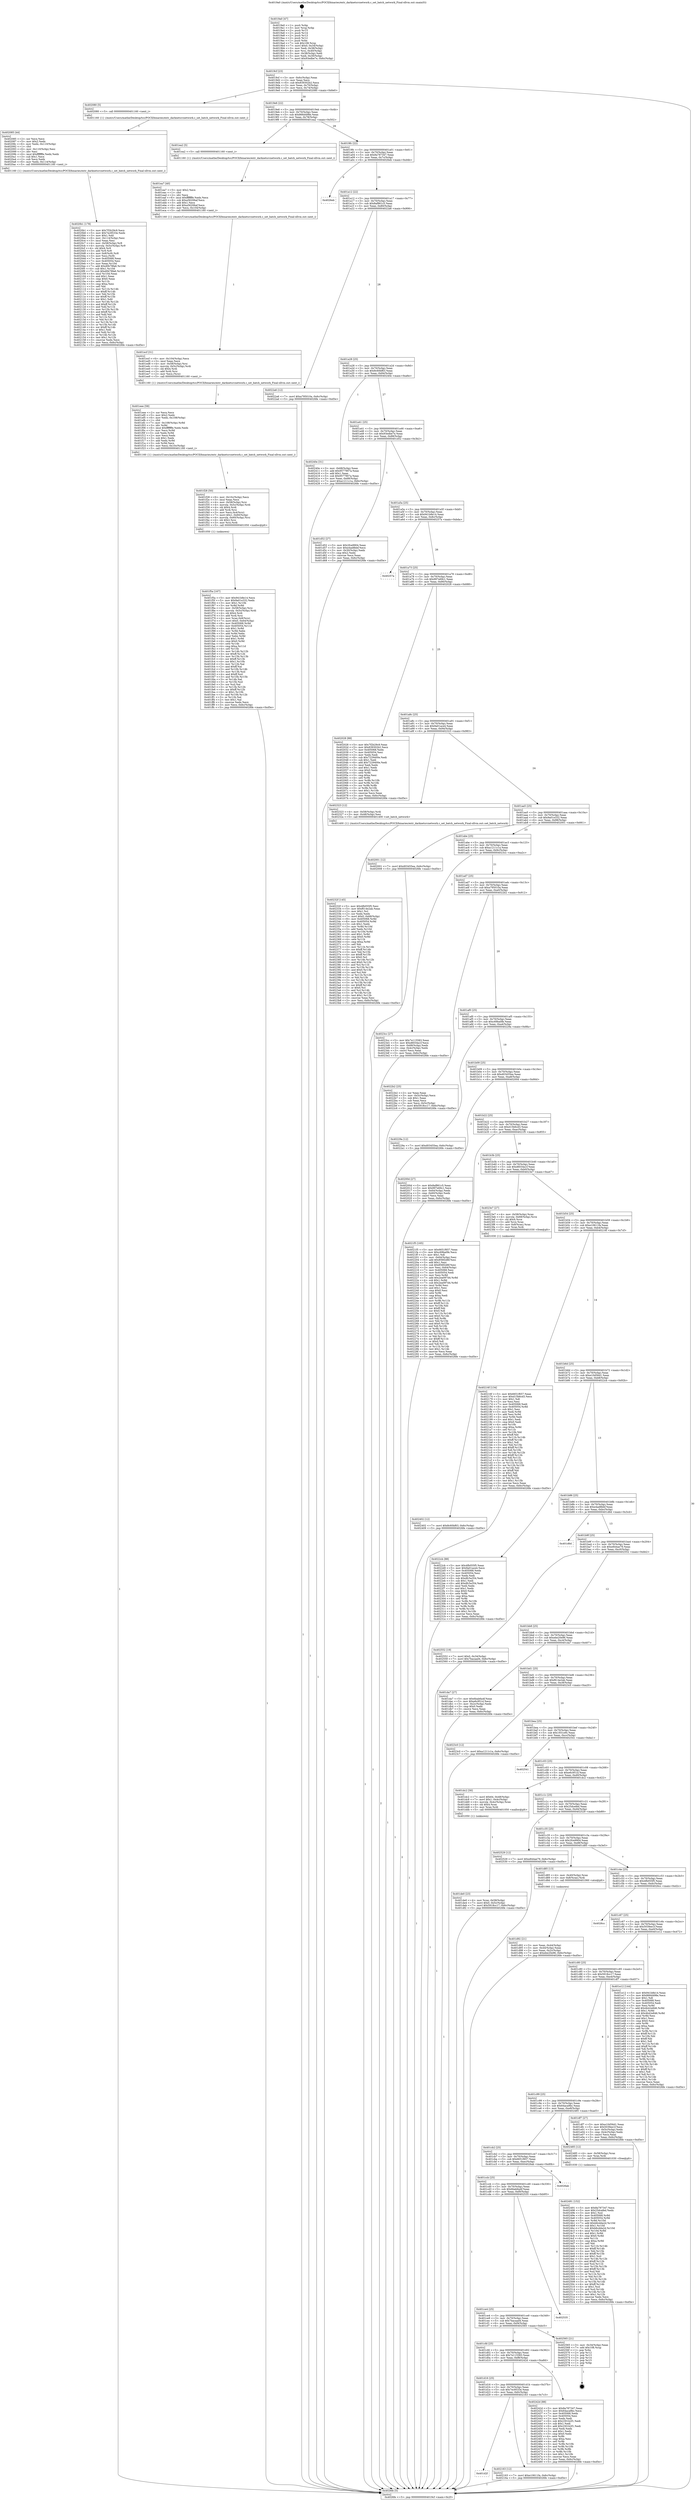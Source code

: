 digraph "0x4019a0" {
  label = "0x4019a0 (/mnt/c/Users/mathe/Desktop/tcc/POCII/binaries/extr_darknetsrcnetwork.c_set_batch_network_Final-ollvm.out::main(0))"
  labelloc = "t"
  node[shape=record]

  Entry [label="",width=0.3,height=0.3,shape=circle,fillcolor=black,style=filled]
  "0x4019cf" [label="{
     0x4019cf [23]\l
     | [instrs]\l
     &nbsp;&nbsp;0x4019cf \<+3\>: mov -0x6c(%rbp),%eax\l
     &nbsp;&nbsp;0x4019d2 \<+2\>: mov %eax,%ecx\l
     &nbsp;&nbsp;0x4019d4 \<+6\>: sub $0x839302b2,%ecx\l
     &nbsp;&nbsp;0x4019da \<+3\>: mov %eax,-0x70(%rbp)\l
     &nbsp;&nbsp;0x4019dd \<+3\>: mov %ecx,-0x74(%rbp)\l
     &nbsp;&nbsp;0x4019e0 \<+6\>: je 0000000000402080 \<main+0x6e0\>\l
  }"]
  "0x402080" [label="{
     0x402080 [5]\l
     | [instrs]\l
     &nbsp;&nbsp;0x402080 \<+5\>: call 0000000000401160 \<next_i\>\l
     | [calls]\l
     &nbsp;&nbsp;0x401160 \{1\} (/mnt/c/Users/mathe/Desktop/tcc/POCII/binaries/extr_darknetsrcnetwork.c_set_batch_network_Final-ollvm.out::next_i)\l
  }"]
  "0x4019e6" [label="{
     0x4019e6 [22]\l
     | [instrs]\l
     &nbsp;&nbsp;0x4019e6 \<+5\>: jmp 00000000004019eb \<main+0x4b\>\l
     &nbsp;&nbsp;0x4019eb \<+3\>: mov -0x70(%rbp),%eax\l
     &nbsp;&nbsp;0x4019ee \<+5\>: sub $0x866d498e,%eax\l
     &nbsp;&nbsp;0x4019f3 \<+3\>: mov %eax,-0x78(%rbp)\l
     &nbsp;&nbsp;0x4019f6 \<+6\>: je 0000000000401ea2 \<main+0x502\>\l
  }"]
  Exit [label="",width=0.3,height=0.3,shape=circle,fillcolor=black,style=filled,peripheries=2]
  "0x401ea2" [label="{
     0x401ea2 [5]\l
     | [instrs]\l
     &nbsp;&nbsp;0x401ea2 \<+5\>: call 0000000000401160 \<next_i\>\l
     | [calls]\l
     &nbsp;&nbsp;0x401160 \{1\} (/mnt/c/Users/mathe/Desktop/tcc/POCII/binaries/extr_darknetsrcnetwork.c_set_batch_network_Final-ollvm.out::next_i)\l
  }"]
  "0x4019fc" [label="{
     0x4019fc [22]\l
     | [instrs]\l
     &nbsp;&nbsp;0x4019fc \<+5\>: jmp 0000000000401a01 \<main+0x61\>\l
     &nbsp;&nbsp;0x401a01 \<+3\>: mov -0x70(%rbp),%eax\l
     &nbsp;&nbsp;0x401a04 \<+5\>: sub $0x8a787347,%eax\l
     &nbsp;&nbsp;0x401a09 \<+3\>: mov %eax,-0x7c(%rbp)\l
     &nbsp;&nbsp;0x401a0c \<+6\>: je 00000000004026eb \<main+0xd4b\>\l
  }"]
  "0x402491" [label="{
     0x402491 [152]\l
     | [instrs]\l
     &nbsp;&nbsp;0x402491 \<+5\>: mov $0x8a787347,%ecx\l
     &nbsp;&nbsp;0x402496 \<+5\>: mov $0x25dcefed,%edx\l
     &nbsp;&nbsp;0x40249b \<+3\>: mov $0x1,%sil\l
     &nbsp;&nbsp;0x40249e \<+8\>: mov 0x405068,%r8d\l
     &nbsp;&nbsp;0x4024a6 \<+8\>: mov 0x405054,%r9d\l
     &nbsp;&nbsp;0x4024ae \<+3\>: mov %r8d,%r10d\l
     &nbsp;&nbsp;0x4024b1 \<+7\>: add $0xb6cdda2d,%r10d\l
     &nbsp;&nbsp;0x4024b8 \<+4\>: sub $0x1,%r10d\l
     &nbsp;&nbsp;0x4024bc \<+7\>: sub $0xb6cdda2d,%r10d\l
     &nbsp;&nbsp;0x4024c3 \<+4\>: imul %r10d,%r8d\l
     &nbsp;&nbsp;0x4024c7 \<+4\>: and $0x1,%r8d\l
     &nbsp;&nbsp;0x4024cb \<+4\>: cmp $0x0,%r8d\l
     &nbsp;&nbsp;0x4024cf \<+4\>: sete %r11b\l
     &nbsp;&nbsp;0x4024d3 \<+4\>: cmp $0xa,%r9d\l
     &nbsp;&nbsp;0x4024d7 \<+3\>: setl %bl\l
     &nbsp;&nbsp;0x4024da \<+3\>: mov %r11b,%r14b\l
     &nbsp;&nbsp;0x4024dd \<+4\>: xor $0xff,%r14b\l
     &nbsp;&nbsp;0x4024e1 \<+3\>: mov %bl,%r15b\l
     &nbsp;&nbsp;0x4024e4 \<+4\>: xor $0xff,%r15b\l
     &nbsp;&nbsp;0x4024e8 \<+4\>: xor $0x1,%sil\l
     &nbsp;&nbsp;0x4024ec \<+3\>: mov %r14b,%r12b\l
     &nbsp;&nbsp;0x4024ef \<+4\>: and $0xff,%r12b\l
     &nbsp;&nbsp;0x4024f3 \<+3\>: and %sil,%r11b\l
     &nbsp;&nbsp;0x4024f6 \<+3\>: mov %r15b,%r13b\l
     &nbsp;&nbsp;0x4024f9 \<+4\>: and $0xff,%r13b\l
     &nbsp;&nbsp;0x4024fd \<+3\>: and %sil,%bl\l
     &nbsp;&nbsp;0x402500 \<+3\>: or %r11b,%r12b\l
     &nbsp;&nbsp;0x402503 \<+3\>: or %bl,%r13b\l
     &nbsp;&nbsp;0x402506 \<+3\>: xor %r13b,%r12b\l
     &nbsp;&nbsp;0x402509 \<+3\>: or %r15b,%r14b\l
     &nbsp;&nbsp;0x40250c \<+4\>: xor $0xff,%r14b\l
     &nbsp;&nbsp;0x402510 \<+4\>: or $0x1,%sil\l
     &nbsp;&nbsp;0x402514 \<+3\>: and %sil,%r14b\l
     &nbsp;&nbsp;0x402517 \<+3\>: or %r14b,%r12b\l
     &nbsp;&nbsp;0x40251a \<+4\>: test $0x1,%r12b\l
     &nbsp;&nbsp;0x40251e \<+3\>: cmovne %edx,%ecx\l
     &nbsp;&nbsp;0x402521 \<+3\>: mov %ecx,-0x6c(%rbp)\l
     &nbsp;&nbsp;0x402524 \<+5\>: jmp 00000000004026fe \<main+0xd5e\>\l
  }"]
  "0x4026eb" [label="{
     0x4026eb\l
  }", style=dashed]
  "0x401a12" [label="{
     0x401a12 [22]\l
     | [instrs]\l
     &nbsp;&nbsp;0x401a12 \<+5\>: jmp 0000000000401a17 \<main+0x77\>\l
     &nbsp;&nbsp;0x401a17 \<+3\>: mov -0x70(%rbp),%eax\l
     &nbsp;&nbsp;0x401a1a \<+5\>: sub $0x8af861c5,%eax\l
     &nbsp;&nbsp;0x401a1f \<+3\>: mov %eax,-0x80(%rbp)\l
     &nbsp;&nbsp;0x401a22 \<+6\>: je 00000000004022a6 \<main+0x906\>\l
  }"]
  "0x402402" [label="{
     0x402402 [12]\l
     | [instrs]\l
     &nbsp;&nbsp;0x402402 \<+7\>: movl $0x8c60bf63,-0x6c(%rbp)\l
     &nbsp;&nbsp;0x402409 \<+5\>: jmp 00000000004026fe \<main+0xd5e\>\l
  }"]
  "0x4022a6" [label="{
     0x4022a6 [12]\l
     | [instrs]\l
     &nbsp;&nbsp;0x4022a6 \<+7\>: movl $0xa795010a,-0x6c(%rbp)\l
     &nbsp;&nbsp;0x4022ad \<+5\>: jmp 00000000004026fe \<main+0xd5e\>\l
  }"]
  "0x401a28" [label="{
     0x401a28 [25]\l
     | [instrs]\l
     &nbsp;&nbsp;0x401a28 \<+5\>: jmp 0000000000401a2d \<main+0x8d\>\l
     &nbsp;&nbsp;0x401a2d \<+3\>: mov -0x70(%rbp),%eax\l
     &nbsp;&nbsp;0x401a30 \<+5\>: sub $0x8c60bf63,%eax\l
     &nbsp;&nbsp;0x401a35 \<+6\>: mov %eax,-0x84(%rbp)\l
     &nbsp;&nbsp;0x401a3b \<+6\>: je 000000000040240e \<main+0xa6e\>\l
  }"]
  "0x40232f" [label="{
     0x40232f [145]\l
     | [instrs]\l
     &nbsp;&nbsp;0x40232f \<+5\>: mov $0x4fb055f5,%esi\l
     &nbsp;&nbsp;0x402334 \<+5\>: mov $0xf614e2ab,%eax\l
     &nbsp;&nbsp;0x402339 \<+2\>: mov $0x1,%cl\l
     &nbsp;&nbsp;0x40233b \<+2\>: xor %edx,%edx\l
     &nbsp;&nbsp;0x40233d \<+7\>: movl $0x0,-0x68(%rbp)\l
     &nbsp;&nbsp;0x402344 \<+8\>: mov 0x405068,%r8d\l
     &nbsp;&nbsp;0x40234c \<+8\>: mov 0x405054,%r9d\l
     &nbsp;&nbsp;0x402354 \<+3\>: sub $0x1,%edx\l
     &nbsp;&nbsp;0x402357 \<+3\>: mov %r8d,%r10d\l
     &nbsp;&nbsp;0x40235a \<+3\>: add %edx,%r10d\l
     &nbsp;&nbsp;0x40235d \<+4\>: imul %r10d,%r8d\l
     &nbsp;&nbsp;0x402361 \<+4\>: and $0x1,%r8d\l
     &nbsp;&nbsp;0x402365 \<+4\>: cmp $0x0,%r8d\l
     &nbsp;&nbsp;0x402369 \<+4\>: sete %r11b\l
     &nbsp;&nbsp;0x40236d \<+4\>: cmp $0xa,%r9d\l
     &nbsp;&nbsp;0x402371 \<+3\>: setl %bl\l
     &nbsp;&nbsp;0x402374 \<+3\>: mov %r11b,%r14b\l
     &nbsp;&nbsp;0x402377 \<+4\>: xor $0xff,%r14b\l
     &nbsp;&nbsp;0x40237b \<+3\>: mov %bl,%r15b\l
     &nbsp;&nbsp;0x40237e \<+4\>: xor $0xff,%r15b\l
     &nbsp;&nbsp;0x402382 \<+3\>: xor $0x0,%cl\l
     &nbsp;&nbsp;0x402385 \<+3\>: mov %r14b,%r12b\l
     &nbsp;&nbsp;0x402388 \<+4\>: and $0x0,%r12b\l
     &nbsp;&nbsp;0x40238c \<+3\>: and %cl,%r11b\l
     &nbsp;&nbsp;0x40238f \<+3\>: mov %r15b,%r13b\l
     &nbsp;&nbsp;0x402392 \<+4\>: and $0x0,%r13b\l
     &nbsp;&nbsp;0x402396 \<+2\>: and %cl,%bl\l
     &nbsp;&nbsp;0x402398 \<+3\>: or %r11b,%r12b\l
     &nbsp;&nbsp;0x40239b \<+3\>: or %bl,%r13b\l
     &nbsp;&nbsp;0x40239e \<+3\>: xor %r13b,%r12b\l
     &nbsp;&nbsp;0x4023a1 \<+3\>: or %r15b,%r14b\l
     &nbsp;&nbsp;0x4023a4 \<+4\>: xor $0xff,%r14b\l
     &nbsp;&nbsp;0x4023a8 \<+3\>: or $0x0,%cl\l
     &nbsp;&nbsp;0x4023ab \<+3\>: and %cl,%r14b\l
     &nbsp;&nbsp;0x4023ae \<+3\>: or %r14b,%r12b\l
     &nbsp;&nbsp;0x4023b1 \<+4\>: test $0x1,%r12b\l
     &nbsp;&nbsp;0x4023b5 \<+3\>: cmovne %eax,%esi\l
     &nbsp;&nbsp;0x4023b8 \<+3\>: mov %esi,-0x6c(%rbp)\l
     &nbsp;&nbsp;0x4023bb \<+5\>: jmp 00000000004026fe \<main+0xd5e\>\l
  }"]
  "0x40240e" [label="{
     0x40240e [31]\l
     | [instrs]\l
     &nbsp;&nbsp;0x40240e \<+3\>: mov -0x68(%rbp),%eax\l
     &nbsp;&nbsp;0x402411 \<+5\>: add $0x9577907a,%eax\l
     &nbsp;&nbsp;0x402416 \<+3\>: add $0x1,%eax\l
     &nbsp;&nbsp;0x402419 \<+5\>: sub $0x9577907a,%eax\l
     &nbsp;&nbsp;0x40241e \<+3\>: mov %eax,-0x68(%rbp)\l
     &nbsp;&nbsp;0x402421 \<+7\>: movl $0xa1211c1a,-0x6c(%rbp)\l
     &nbsp;&nbsp;0x402428 \<+5\>: jmp 00000000004026fe \<main+0xd5e\>\l
  }"]
  "0x401a41" [label="{
     0x401a41 [25]\l
     | [instrs]\l
     &nbsp;&nbsp;0x401a41 \<+5\>: jmp 0000000000401a46 \<main+0xa6\>\l
     &nbsp;&nbsp;0x401a46 \<+3\>: mov -0x70(%rbp),%eax\l
     &nbsp;&nbsp;0x401a49 \<+5\>: sub $0x93edbe7e,%eax\l
     &nbsp;&nbsp;0x401a4e \<+6\>: mov %eax,-0x88(%rbp)\l
     &nbsp;&nbsp;0x401a54 \<+6\>: je 0000000000401d52 \<main+0x3b2\>\l
  }"]
  "0x401d2f" [label="{
     0x401d2f\l
  }", style=dashed]
  "0x401d52" [label="{
     0x401d52 [27]\l
     | [instrs]\l
     &nbsp;&nbsp;0x401d52 \<+5\>: mov $0x2fce9904,%eax\l
     &nbsp;&nbsp;0x401d57 \<+5\>: mov $0xe4ad8bbf,%ecx\l
     &nbsp;&nbsp;0x401d5c \<+3\>: mov -0x30(%rbp),%edx\l
     &nbsp;&nbsp;0x401d5f \<+3\>: cmp $0x2,%edx\l
     &nbsp;&nbsp;0x401d62 \<+3\>: cmovne %ecx,%eax\l
     &nbsp;&nbsp;0x401d65 \<+3\>: mov %eax,-0x6c(%rbp)\l
     &nbsp;&nbsp;0x401d68 \<+5\>: jmp 00000000004026fe \<main+0xd5e\>\l
  }"]
  "0x401a5a" [label="{
     0x401a5a [25]\l
     | [instrs]\l
     &nbsp;&nbsp;0x401a5a \<+5\>: jmp 0000000000401a5f \<main+0xbf\>\l
     &nbsp;&nbsp;0x401a5f \<+3\>: mov -0x70(%rbp),%eax\l
     &nbsp;&nbsp;0x401a62 \<+5\>: sub $0x941b8e14,%eax\l
     &nbsp;&nbsp;0x401a67 \<+6\>: mov %eax,-0x8c(%rbp)\l
     &nbsp;&nbsp;0x401a6d \<+6\>: je 000000000040257a \<main+0xbda\>\l
  }"]
  "0x4026fe" [label="{
     0x4026fe [5]\l
     | [instrs]\l
     &nbsp;&nbsp;0x4026fe \<+5\>: jmp 00000000004019cf \<main+0x2f\>\l
  }"]
  "0x4019a0" [label="{
     0x4019a0 [47]\l
     | [instrs]\l
     &nbsp;&nbsp;0x4019a0 \<+1\>: push %rbp\l
     &nbsp;&nbsp;0x4019a1 \<+3\>: mov %rsp,%rbp\l
     &nbsp;&nbsp;0x4019a4 \<+2\>: push %r15\l
     &nbsp;&nbsp;0x4019a6 \<+2\>: push %r14\l
     &nbsp;&nbsp;0x4019a8 \<+2\>: push %r13\l
     &nbsp;&nbsp;0x4019aa \<+2\>: push %r12\l
     &nbsp;&nbsp;0x4019ac \<+1\>: push %rbx\l
     &nbsp;&nbsp;0x4019ad \<+7\>: sub $0x108,%rsp\l
     &nbsp;&nbsp;0x4019b4 \<+7\>: movl $0x0,-0x34(%rbp)\l
     &nbsp;&nbsp;0x4019bb \<+3\>: mov %edi,-0x38(%rbp)\l
     &nbsp;&nbsp;0x4019be \<+4\>: mov %rsi,-0x40(%rbp)\l
     &nbsp;&nbsp;0x4019c2 \<+3\>: mov -0x38(%rbp),%edi\l
     &nbsp;&nbsp;0x4019c5 \<+3\>: mov %edi,-0x30(%rbp)\l
     &nbsp;&nbsp;0x4019c8 \<+7\>: movl $0x93edbe7e,-0x6c(%rbp)\l
  }"]
  "0x402163" [label="{
     0x402163 [12]\l
     | [instrs]\l
     &nbsp;&nbsp;0x402163 \<+7\>: movl $0xe10611fa,-0x6c(%rbp)\l
     &nbsp;&nbsp;0x40216a \<+5\>: jmp 00000000004026fe \<main+0xd5e\>\l
  }"]
  "0x40257a" [label="{
     0x40257a\l
  }", style=dashed]
  "0x401a73" [label="{
     0x401a73 [25]\l
     | [instrs]\l
     &nbsp;&nbsp;0x401a73 \<+5\>: jmp 0000000000401a78 \<main+0xd8\>\l
     &nbsp;&nbsp;0x401a78 \<+3\>: mov -0x70(%rbp),%eax\l
     &nbsp;&nbsp;0x401a7b \<+5\>: sub $0x997e69c1,%eax\l
     &nbsp;&nbsp;0x401a80 \<+6\>: mov %eax,-0x90(%rbp)\l
     &nbsp;&nbsp;0x401a86 \<+6\>: je 0000000000402028 \<main+0x688\>\l
  }"]
  "0x401d16" [label="{
     0x401d16 [25]\l
     | [instrs]\l
     &nbsp;&nbsp;0x401d16 \<+5\>: jmp 0000000000401d1b \<main+0x37b\>\l
     &nbsp;&nbsp;0x401d1b \<+3\>: mov -0x70(%rbp),%eax\l
     &nbsp;&nbsp;0x401d1e \<+5\>: sub $0x7ec9533e,%eax\l
     &nbsp;&nbsp;0x401d23 \<+6\>: mov %eax,-0xfc(%rbp)\l
     &nbsp;&nbsp;0x401d29 \<+6\>: je 0000000000402163 \<main+0x7c3\>\l
  }"]
  "0x402028" [label="{
     0x402028 [88]\l
     | [instrs]\l
     &nbsp;&nbsp;0x402028 \<+5\>: mov $0x7f2b29c9,%eax\l
     &nbsp;&nbsp;0x40202d \<+5\>: mov $0x839302b2,%ecx\l
     &nbsp;&nbsp;0x402032 \<+7\>: mov 0x405068,%edx\l
     &nbsp;&nbsp;0x402039 \<+7\>: mov 0x405054,%esi\l
     &nbsp;&nbsp;0x402040 \<+2\>: mov %edx,%edi\l
     &nbsp;&nbsp;0x402042 \<+6\>: sub $0x7229400e,%edi\l
     &nbsp;&nbsp;0x402048 \<+3\>: sub $0x1,%edi\l
     &nbsp;&nbsp;0x40204b \<+6\>: add $0x7229400e,%edi\l
     &nbsp;&nbsp;0x402051 \<+3\>: imul %edi,%edx\l
     &nbsp;&nbsp;0x402054 \<+3\>: and $0x1,%edx\l
     &nbsp;&nbsp;0x402057 \<+3\>: cmp $0x0,%edx\l
     &nbsp;&nbsp;0x40205a \<+4\>: sete %r8b\l
     &nbsp;&nbsp;0x40205e \<+3\>: cmp $0xa,%esi\l
     &nbsp;&nbsp;0x402061 \<+4\>: setl %r9b\l
     &nbsp;&nbsp;0x402065 \<+3\>: mov %r8b,%r10b\l
     &nbsp;&nbsp;0x402068 \<+3\>: and %r9b,%r10b\l
     &nbsp;&nbsp;0x40206b \<+3\>: xor %r9b,%r8b\l
     &nbsp;&nbsp;0x40206e \<+3\>: or %r8b,%r10b\l
     &nbsp;&nbsp;0x402071 \<+4\>: test $0x1,%r10b\l
     &nbsp;&nbsp;0x402075 \<+3\>: cmovne %ecx,%eax\l
     &nbsp;&nbsp;0x402078 \<+3\>: mov %eax,-0x6c(%rbp)\l
     &nbsp;&nbsp;0x40207b \<+5\>: jmp 00000000004026fe \<main+0xd5e\>\l
  }"]
  "0x401a8c" [label="{
     0x401a8c [25]\l
     | [instrs]\l
     &nbsp;&nbsp;0x401a8c \<+5\>: jmp 0000000000401a91 \<main+0xf1\>\l
     &nbsp;&nbsp;0x401a91 \<+3\>: mov -0x70(%rbp),%eax\l
     &nbsp;&nbsp;0x401a94 \<+5\>: sub $0x9a01ace4,%eax\l
     &nbsp;&nbsp;0x401a99 \<+6\>: mov %eax,-0x94(%rbp)\l
     &nbsp;&nbsp;0x401a9f \<+6\>: je 0000000000402323 \<main+0x983\>\l
  }"]
  "0x40242d" [label="{
     0x40242d [88]\l
     | [instrs]\l
     &nbsp;&nbsp;0x40242d \<+5\>: mov $0x8a787347,%eax\l
     &nbsp;&nbsp;0x402432 \<+5\>: mov $0x64aca9bc,%ecx\l
     &nbsp;&nbsp;0x402437 \<+7\>: mov 0x405068,%edx\l
     &nbsp;&nbsp;0x40243e \<+7\>: mov 0x405054,%esi\l
     &nbsp;&nbsp;0x402445 \<+2\>: mov %edx,%edi\l
     &nbsp;&nbsp;0x402447 \<+6\>: sub $0x2301b2f1,%edi\l
     &nbsp;&nbsp;0x40244d \<+3\>: sub $0x1,%edi\l
     &nbsp;&nbsp;0x402450 \<+6\>: add $0x2301b2f1,%edi\l
     &nbsp;&nbsp;0x402456 \<+3\>: imul %edi,%edx\l
     &nbsp;&nbsp;0x402459 \<+3\>: and $0x1,%edx\l
     &nbsp;&nbsp;0x40245c \<+3\>: cmp $0x0,%edx\l
     &nbsp;&nbsp;0x40245f \<+4\>: sete %r8b\l
     &nbsp;&nbsp;0x402463 \<+3\>: cmp $0xa,%esi\l
     &nbsp;&nbsp;0x402466 \<+4\>: setl %r9b\l
     &nbsp;&nbsp;0x40246a \<+3\>: mov %r8b,%r10b\l
     &nbsp;&nbsp;0x40246d \<+3\>: and %r9b,%r10b\l
     &nbsp;&nbsp;0x402470 \<+3\>: xor %r9b,%r8b\l
     &nbsp;&nbsp;0x402473 \<+3\>: or %r8b,%r10b\l
     &nbsp;&nbsp;0x402476 \<+4\>: test $0x1,%r10b\l
     &nbsp;&nbsp;0x40247a \<+3\>: cmovne %ecx,%eax\l
     &nbsp;&nbsp;0x40247d \<+3\>: mov %eax,-0x6c(%rbp)\l
     &nbsp;&nbsp;0x402480 \<+5\>: jmp 00000000004026fe \<main+0xd5e\>\l
  }"]
  "0x402323" [label="{
     0x402323 [12]\l
     | [instrs]\l
     &nbsp;&nbsp;0x402323 \<+4\>: mov -0x58(%rbp),%rdi\l
     &nbsp;&nbsp;0x402327 \<+3\>: mov -0x48(%rbp),%esi\l
     &nbsp;&nbsp;0x40232a \<+5\>: call 0000000000401400 \<set_batch_network\>\l
     | [calls]\l
     &nbsp;&nbsp;0x401400 \{1\} (/mnt/c/Users/mathe/Desktop/tcc/POCII/binaries/extr_darknetsrcnetwork.c_set_batch_network_Final-ollvm.out::set_batch_network)\l
  }"]
  "0x401aa5" [label="{
     0x401aa5 [25]\l
     | [instrs]\l
     &nbsp;&nbsp;0x401aa5 \<+5\>: jmp 0000000000401aaa \<main+0x10a\>\l
     &nbsp;&nbsp;0x401aaa \<+3\>: mov -0x70(%rbp),%eax\l
     &nbsp;&nbsp;0x401aad \<+5\>: sub $0x9a01e332,%eax\l
     &nbsp;&nbsp;0x401ab2 \<+6\>: mov %eax,-0x98(%rbp)\l
     &nbsp;&nbsp;0x401ab8 \<+6\>: je 0000000000402001 \<main+0x661\>\l
  }"]
  "0x401cfd" [label="{
     0x401cfd [25]\l
     | [instrs]\l
     &nbsp;&nbsp;0x401cfd \<+5\>: jmp 0000000000401d02 \<main+0x362\>\l
     &nbsp;&nbsp;0x401d02 \<+3\>: mov -0x70(%rbp),%eax\l
     &nbsp;&nbsp;0x401d05 \<+5\>: sub $0x7e115583,%eax\l
     &nbsp;&nbsp;0x401d0a \<+6\>: mov %eax,-0xf8(%rbp)\l
     &nbsp;&nbsp;0x401d10 \<+6\>: je 000000000040242d \<main+0xa8d\>\l
  }"]
  "0x402001" [label="{
     0x402001 [12]\l
     | [instrs]\l
     &nbsp;&nbsp;0x402001 \<+7\>: movl $0xd03455ea,-0x6c(%rbp)\l
     &nbsp;&nbsp;0x402008 \<+5\>: jmp 00000000004026fe \<main+0xd5e\>\l
  }"]
  "0x401abe" [label="{
     0x401abe [25]\l
     | [instrs]\l
     &nbsp;&nbsp;0x401abe \<+5\>: jmp 0000000000401ac3 \<main+0x123\>\l
     &nbsp;&nbsp;0x401ac3 \<+3\>: mov -0x70(%rbp),%eax\l
     &nbsp;&nbsp;0x401ac6 \<+5\>: sub $0xa1211c1a,%eax\l
     &nbsp;&nbsp;0x401acb \<+6\>: mov %eax,-0x9c(%rbp)\l
     &nbsp;&nbsp;0x401ad1 \<+6\>: je 00000000004023cc \<main+0xa2c\>\l
  }"]
  "0x402565" [label="{
     0x402565 [21]\l
     | [instrs]\l
     &nbsp;&nbsp;0x402565 \<+3\>: mov -0x34(%rbp),%eax\l
     &nbsp;&nbsp;0x402568 \<+7\>: add $0x108,%rsp\l
     &nbsp;&nbsp;0x40256f \<+1\>: pop %rbx\l
     &nbsp;&nbsp;0x402570 \<+2\>: pop %r12\l
     &nbsp;&nbsp;0x402572 \<+2\>: pop %r13\l
     &nbsp;&nbsp;0x402574 \<+2\>: pop %r14\l
     &nbsp;&nbsp;0x402576 \<+2\>: pop %r15\l
     &nbsp;&nbsp;0x402578 \<+1\>: pop %rbp\l
     &nbsp;&nbsp;0x402579 \<+1\>: ret\l
  }"]
  "0x4023cc" [label="{
     0x4023cc [27]\l
     | [instrs]\l
     &nbsp;&nbsp;0x4023cc \<+5\>: mov $0x7e115583,%eax\l
     &nbsp;&nbsp;0x4023d1 \<+5\>: mov $0xd6034a1f,%ecx\l
     &nbsp;&nbsp;0x4023d6 \<+3\>: mov -0x68(%rbp),%edx\l
     &nbsp;&nbsp;0x4023d9 \<+3\>: cmp -0x4c(%rbp),%edx\l
     &nbsp;&nbsp;0x4023dc \<+3\>: cmovl %ecx,%eax\l
     &nbsp;&nbsp;0x4023df \<+3\>: mov %eax,-0x6c(%rbp)\l
     &nbsp;&nbsp;0x4023e2 \<+5\>: jmp 00000000004026fe \<main+0xd5e\>\l
  }"]
  "0x401ad7" [label="{
     0x401ad7 [25]\l
     | [instrs]\l
     &nbsp;&nbsp;0x401ad7 \<+5\>: jmp 0000000000401adc \<main+0x13c\>\l
     &nbsp;&nbsp;0x401adc \<+3\>: mov -0x70(%rbp),%eax\l
     &nbsp;&nbsp;0x401adf \<+5\>: sub $0xa795010a,%eax\l
     &nbsp;&nbsp;0x401ae4 \<+6\>: mov %eax,-0xa0(%rbp)\l
     &nbsp;&nbsp;0x401aea \<+6\>: je 00000000004022b2 \<main+0x912\>\l
  }"]
  "0x401ce4" [label="{
     0x401ce4 [25]\l
     | [instrs]\l
     &nbsp;&nbsp;0x401ce4 \<+5\>: jmp 0000000000401ce9 \<main+0x349\>\l
     &nbsp;&nbsp;0x401ce9 \<+3\>: mov -0x70(%rbp),%eax\l
     &nbsp;&nbsp;0x401cec \<+5\>: sub $0x7bacaad4,%eax\l
     &nbsp;&nbsp;0x401cf1 \<+6\>: mov %eax,-0xf4(%rbp)\l
     &nbsp;&nbsp;0x401cf7 \<+6\>: je 0000000000402565 \<main+0xbc5\>\l
  }"]
  "0x4022b2" [label="{
     0x4022b2 [25]\l
     | [instrs]\l
     &nbsp;&nbsp;0x4022b2 \<+2\>: xor %eax,%eax\l
     &nbsp;&nbsp;0x4022b4 \<+3\>: mov -0x5c(%rbp),%ecx\l
     &nbsp;&nbsp;0x4022b7 \<+3\>: sub $0x1,%eax\l
     &nbsp;&nbsp;0x4022ba \<+2\>: sub %eax,%ecx\l
     &nbsp;&nbsp;0x4022bc \<+3\>: mov %ecx,-0x5c(%rbp)\l
     &nbsp;&nbsp;0x4022bf \<+7\>: movl $0x5918cc17,-0x6c(%rbp)\l
     &nbsp;&nbsp;0x4022c6 \<+5\>: jmp 00000000004026fe \<main+0xd5e\>\l
  }"]
  "0x401af0" [label="{
     0x401af0 [25]\l
     | [instrs]\l
     &nbsp;&nbsp;0x401af0 \<+5\>: jmp 0000000000401af5 \<main+0x155\>\l
     &nbsp;&nbsp;0x401af5 \<+3\>: mov -0x70(%rbp),%eax\l
     &nbsp;&nbsp;0x401af8 \<+5\>: sub $0xc69ba0fe,%eax\l
     &nbsp;&nbsp;0x401afd \<+6\>: mov %eax,-0xa4(%rbp)\l
     &nbsp;&nbsp;0x401b03 \<+6\>: je 000000000040229a \<main+0x8fa\>\l
  }"]
  "0x402535" [label="{
     0x402535\l
  }", style=dashed]
  "0x40229a" [label="{
     0x40229a [12]\l
     | [instrs]\l
     &nbsp;&nbsp;0x40229a \<+7\>: movl $0xd03455ea,-0x6c(%rbp)\l
     &nbsp;&nbsp;0x4022a1 \<+5\>: jmp 00000000004026fe \<main+0xd5e\>\l
  }"]
  "0x401b09" [label="{
     0x401b09 [25]\l
     | [instrs]\l
     &nbsp;&nbsp;0x401b09 \<+5\>: jmp 0000000000401b0e \<main+0x16e\>\l
     &nbsp;&nbsp;0x401b0e \<+3\>: mov -0x70(%rbp),%eax\l
     &nbsp;&nbsp;0x401b11 \<+5\>: sub $0xd03455ea,%eax\l
     &nbsp;&nbsp;0x401b16 \<+6\>: mov %eax,-0xa8(%rbp)\l
     &nbsp;&nbsp;0x401b1c \<+6\>: je 000000000040200d \<main+0x66d\>\l
  }"]
  "0x401ccb" [label="{
     0x401ccb [25]\l
     | [instrs]\l
     &nbsp;&nbsp;0x401ccb \<+5\>: jmp 0000000000401cd0 \<main+0x330\>\l
     &nbsp;&nbsp;0x401cd0 \<+3\>: mov -0x70(%rbp),%eax\l
     &nbsp;&nbsp;0x401cd3 \<+5\>: sub $0x6bab6a4f,%eax\l
     &nbsp;&nbsp;0x401cd8 \<+6\>: mov %eax,-0xf0(%rbp)\l
     &nbsp;&nbsp;0x401cde \<+6\>: je 0000000000402535 \<main+0xb95\>\l
  }"]
  "0x40200d" [label="{
     0x40200d [27]\l
     | [instrs]\l
     &nbsp;&nbsp;0x40200d \<+5\>: mov $0x8af861c5,%eax\l
     &nbsp;&nbsp;0x402012 \<+5\>: mov $0x997e69c1,%ecx\l
     &nbsp;&nbsp;0x402017 \<+3\>: mov -0x64(%rbp),%edx\l
     &nbsp;&nbsp;0x40201a \<+3\>: cmp -0x60(%rbp),%edx\l
     &nbsp;&nbsp;0x40201d \<+3\>: cmovl %ecx,%eax\l
     &nbsp;&nbsp;0x402020 \<+3\>: mov %eax,-0x6c(%rbp)\l
     &nbsp;&nbsp;0x402023 \<+5\>: jmp 00000000004026fe \<main+0xd5e\>\l
  }"]
  "0x401b22" [label="{
     0x401b22 [25]\l
     | [instrs]\l
     &nbsp;&nbsp;0x401b22 \<+5\>: jmp 0000000000401b27 \<main+0x187\>\l
     &nbsp;&nbsp;0x401b27 \<+3\>: mov -0x70(%rbp),%eax\l
     &nbsp;&nbsp;0x401b2a \<+5\>: sub $0xd15b6cd3,%eax\l
     &nbsp;&nbsp;0x401b2f \<+6\>: mov %eax,-0xac(%rbp)\l
     &nbsp;&nbsp;0x401b35 \<+6\>: je 00000000004021f5 \<main+0x855\>\l
  }"]
  "0x4026ab" [label="{
     0x4026ab\l
  }", style=dashed]
  "0x4021f5" [label="{
     0x4021f5 [165]\l
     | [instrs]\l
     &nbsp;&nbsp;0x4021f5 \<+5\>: mov $0x6651f657,%eax\l
     &nbsp;&nbsp;0x4021fa \<+5\>: mov $0xc69ba0fe,%ecx\l
     &nbsp;&nbsp;0x4021ff \<+2\>: mov $0x1,%dl\l
     &nbsp;&nbsp;0x402201 \<+3\>: mov -0x64(%rbp),%esi\l
     &nbsp;&nbsp;0x402204 \<+6\>: add $0x856f2d6f,%esi\l
     &nbsp;&nbsp;0x40220a \<+3\>: add $0x1,%esi\l
     &nbsp;&nbsp;0x40220d \<+6\>: sub $0x856f2d6f,%esi\l
     &nbsp;&nbsp;0x402213 \<+3\>: mov %esi,-0x64(%rbp)\l
     &nbsp;&nbsp;0x402216 \<+7\>: mov 0x405068,%esi\l
     &nbsp;&nbsp;0x40221d \<+7\>: mov 0x405054,%edi\l
     &nbsp;&nbsp;0x402224 \<+3\>: mov %esi,%r8d\l
     &nbsp;&nbsp;0x402227 \<+7\>: add $0x2ea097d4,%r8d\l
     &nbsp;&nbsp;0x40222e \<+4\>: sub $0x1,%r8d\l
     &nbsp;&nbsp;0x402232 \<+7\>: sub $0x2ea097d4,%r8d\l
     &nbsp;&nbsp;0x402239 \<+4\>: imul %r8d,%esi\l
     &nbsp;&nbsp;0x40223d \<+3\>: and $0x1,%esi\l
     &nbsp;&nbsp;0x402240 \<+3\>: cmp $0x0,%esi\l
     &nbsp;&nbsp;0x402243 \<+4\>: sete %r9b\l
     &nbsp;&nbsp;0x402247 \<+3\>: cmp $0xa,%edi\l
     &nbsp;&nbsp;0x40224a \<+4\>: setl %r10b\l
     &nbsp;&nbsp;0x40224e \<+3\>: mov %r9b,%r11b\l
     &nbsp;&nbsp;0x402251 \<+4\>: xor $0xff,%r11b\l
     &nbsp;&nbsp;0x402255 \<+3\>: mov %r10b,%bl\l
     &nbsp;&nbsp;0x402258 \<+3\>: xor $0xff,%bl\l
     &nbsp;&nbsp;0x40225b \<+3\>: xor $0x0,%dl\l
     &nbsp;&nbsp;0x40225e \<+3\>: mov %r11b,%r14b\l
     &nbsp;&nbsp;0x402261 \<+4\>: and $0x0,%r14b\l
     &nbsp;&nbsp;0x402265 \<+3\>: and %dl,%r9b\l
     &nbsp;&nbsp;0x402268 \<+3\>: mov %bl,%r15b\l
     &nbsp;&nbsp;0x40226b \<+4\>: and $0x0,%r15b\l
     &nbsp;&nbsp;0x40226f \<+3\>: and %dl,%r10b\l
     &nbsp;&nbsp;0x402272 \<+3\>: or %r9b,%r14b\l
     &nbsp;&nbsp;0x402275 \<+3\>: or %r10b,%r15b\l
     &nbsp;&nbsp;0x402278 \<+3\>: xor %r15b,%r14b\l
     &nbsp;&nbsp;0x40227b \<+3\>: or %bl,%r11b\l
     &nbsp;&nbsp;0x40227e \<+4\>: xor $0xff,%r11b\l
     &nbsp;&nbsp;0x402282 \<+3\>: or $0x0,%dl\l
     &nbsp;&nbsp;0x402285 \<+3\>: and %dl,%r11b\l
     &nbsp;&nbsp;0x402288 \<+3\>: or %r11b,%r14b\l
     &nbsp;&nbsp;0x40228b \<+4\>: test $0x1,%r14b\l
     &nbsp;&nbsp;0x40228f \<+3\>: cmovne %ecx,%eax\l
     &nbsp;&nbsp;0x402292 \<+3\>: mov %eax,-0x6c(%rbp)\l
     &nbsp;&nbsp;0x402295 \<+5\>: jmp 00000000004026fe \<main+0xd5e\>\l
  }"]
  "0x401b3b" [label="{
     0x401b3b [25]\l
     | [instrs]\l
     &nbsp;&nbsp;0x401b3b \<+5\>: jmp 0000000000401b40 \<main+0x1a0\>\l
     &nbsp;&nbsp;0x401b40 \<+3\>: mov -0x70(%rbp),%eax\l
     &nbsp;&nbsp;0x401b43 \<+5\>: sub $0xd6034a1f,%eax\l
     &nbsp;&nbsp;0x401b48 \<+6\>: mov %eax,-0xb0(%rbp)\l
     &nbsp;&nbsp;0x401b4e \<+6\>: je 00000000004023e7 \<main+0xa47\>\l
  }"]
  "0x401cb2" [label="{
     0x401cb2 [25]\l
     | [instrs]\l
     &nbsp;&nbsp;0x401cb2 \<+5\>: jmp 0000000000401cb7 \<main+0x317\>\l
     &nbsp;&nbsp;0x401cb7 \<+3\>: mov -0x70(%rbp),%eax\l
     &nbsp;&nbsp;0x401cba \<+5\>: sub $0x6651f657,%eax\l
     &nbsp;&nbsp;0x401cbf \<+6\>: mov %eax,-0xec(%rbp)\l
     &nbsp;&nbsp;0x401cc5 \<+6\>: je 00000000004026ab \<main+0xd0b\>\l
  }"]
  "0x4023e7" [label="{
     0x4023e7 [27]\l
     | [instrs]\l
     &nbsp;&nbsp;0x4023e7 \<+4\>: mov -0x58(%rbp),%rax\l
     &nbsp;&nbsp;0x4023eb \<+4\>: movslq -0x68(%rbp),%rcx\l
     &nbsp;&nbsp;0x4023ef \<+4\>: shl $0x4,%rcx\l
     &nbsp;&nbsp;0x4023f3 \<+3\>: add %rcx,%rax\l
     &nbsp;&nbsp;0x4023f6 \<+4\>: mov 0x8(%rax),%rax\l
     &nbsp;&nbsp;0x4023fa \<+3\>: mov %rax,%rdi\l
     &nbsp;&nbsp;0x4023fd \<+5\>: call 0000000000401030 \<free@plt\>\l
     | [calls]\l
     &nbsp;&nbsp;0x401030 \{1\} (unknown)\l
  }"]
  "0x401b54" [label="{
     0x401b54 [25]\l
     | [instrs]\l
     &nbsp;&nbsp;0x401b54 \<+5\>: jmp 0000000000401b59 \<main+0x1b9\>\l
     &nbsp;&nbsp;0x401b59 \<+3\>: mov -0x70(%rbp),%eax\l
     &nbsp;&nbsp;0x401b5c \<+5\>: sub $0xe10611fa,%eax\l
     &nbsp;&nbsp;0x401b61 \<+6\>: mov %eax,-0xb4(%rbp)\l
     &nbsp;&nbsp;0x401b67 \<+6\>: je 000000000040216f \<main+0x7cf\>\l
  }"]
  "0x402485" [label="{
     0x402485 [12]\l
     | [instrs]\l
     &nbsp;&nbsp;0x402485 \<+4\>: mov -0x58(%rbp),%rax\l
     &nbsp;&nbsp;0x402489 \<+3\>: mov %rax,%rdi\l
     &nbsp;&nbsp;0x40248c \<+5\>: call 0000000000401030 \<free@plt\>\l
     | [calls]\l
     &nbsp;&nbsp;0x401030 \{1\} (unknown)\l
  }"]
  "0x40216f" [label="{
     0x40216f [134]\l
     | [instrs]\l
     &nbsp;&nbsp;0x40216f \<+5\>: mov $0x6651f657,%eax\l
     &nbsp;&nbsp;0x402174 \<+5\>: mov $0xd15b6cd3,%ecx\l
     &nbsp;&nbsp;0x402179 \<+2\>: mov $0x1,%dl\l
     &nbsp;&nbsp;0x40217b \<+2\>: xor %esi,%esi\l
     &nbsp;&nbsp;0x40217d \<+7\>: mov 0x405068,%edi\l
     &nbsp;&nbsp;0x402184 \<+8\>: mov 0x405054,%r8d\l
     &nbsp;&nbsp;0x40218c \<+3\>: sub $0x1,%esi\l
     &nbsp;&nbsp;0x40218f \<+3\>: mov %edi,%r9d\l
     &nbsp;&nbsp;0x402192 \<+3\>: add %esi,%r9d\l
     &nbsp;&nbsp;0x402195 \<+4\>: imul %r9d,%edi\l
     &nbsp;&nbsp;0x402199 \<+3\>: and $0x1,%edi\l
     &nbsp;&nbsp;0x40219c \<+3\>: cmp $0x0,%edi\l
     &nbsp;&nbsp;0x40219f \<+4\>: sete %r10b\l
     &nbsp;&nbsp;0x4021a3 \<+4\>: cmp $0xa,%r8d\l
     &nbsp;&nbsp;0x4021a7 \<+4\>: setl %r11b\l
     &nbsp;&nbsp;0x4021ab \<+3\>: mov %r10b,%bl\l
     &nbsp;&nbsp;0x4021ae \<+3\>: xor $0xff,%bl\l
     &nbsp;&nbsp;0x4021b1 \<+3\>: mov %r11b,%r14b\l
     &nbsp;&nbsp;0x4021b4 \<+4\>: xor $0xff,%r14b\l
     &nbsp;&nbsp;0x4021b8 \<+3\>: xor $0x1,%dl\l
     &nbsp;&nbsp;0x4021bb \<+3\>: mov %bl,%r15b\l
     &nbsp;&nbsp;0x4021be \<+4\>: and $0xff,%r15b\l
     &nbsp;&nbsp;0x4021c2 \<+3\>: and %dl,%r10b\l
     &nbsp;&nbsp;0x4021c5 \<+3\>: mov %r14b,%r12b\l
     &nbsp;&nbsp;0x4021c8 \<+4\>: and $0xff,%r12b\l
     &nbsp;&nbsp;0x4021cc \<+3\>: and %dl,%r11b\l
     &nbsp;&nbsp;0x4021cf \<+3\>: or %r10b,%r15b\l
     &nbsp;&nbsp;0x4021d2 \<+3\>: or %r11b,%r12b\l
     &nbsp;&nbsp;0x4021d5 \<+3\>: xor %r12b,%r15b\l
     &nbsp;&nbsp;0x4021d8 \<+3\>: or %r14b,%bl\l
     &nbsp;&nbsp;0x4021db \<+3\>: xor $0xff,%bl\l
     &nbsp;&nbsp;0x4021de \<+3\>: or $0x1,%dl\l
     &nbsp;&nbsp;0x4021e1 \<+2\>: and %dl,%bl\l
     &nbsp;&nbsp;0x4021e3 \<+3\>: or %bl,%r15b\l
     &nbsp;&nbsp;0x4021e6 \<+4\>: test $0x1,%r15b\l
     &nbsp;&nbsp;0x4021ea \<+3\>: cmovne %ecx,%eax\l
     &nbsp;&nbsp;0x4021ed \<+3\>: mov %eax,-0x6c(%rbp)\l
     &nbsp;&nbsp;0x4021f0 \<+5\>: jmp 00000000004026fe \<main+0xd5e\>\l
  }"]
  "0x401b6d" [label="{
     0x401b6d [25]\l
     | [instrs]\l
     &nbsp;&nbsp;0x401b6d \<+5\>: jmp 0000000000401b72 \<main+0x1d2\>\l
     &nbsp;&nbsp;0x401b72 \<+3\>: mov -0x70(%rbp),%eax\l
     &nbsp;&nbsp;0x401b75 \<+5\>: sub $0xe10d56d1,%eax\l
     &nbsp;&nbsp;0x401b7a \<+6\>: mov %eax,-0xb8(%rbp)\l
     &nbsp;&nbsp;0x401b80 \<+6\>: je 00000000004022cb \<main+0x92b\>\l
  }"]
  "0x4020b1" [label="{
     0x4020b1 [178]\l
     | [instrs]\l
     &nbsp;&nbsp;0x4020b1 \<+5\>: mov $0x7f2b29c9,%ecx\l
     &nbsp;&nbsp;0x4020b6 \<+5\>: mov $0x7ec9533e,%edx\l
     &nbsp;&nbsp;0x4020bb \<+3\>: mov $0x1,%dil\l
     &nbsp;&nbsp;0x4020be \<+6\>: mov -0x114(%rbp),%esi\l
     &nbsp;&nbsp;0x4020c4 \<+3\>: imul %eax,%esi\l
     &nbsp;&nbsp;0x4020c7 \<+4\>: mov -0x58(%rbp),%r8\l
     &nbsp;&nbsp;0x4020cb \<+4\>: movslq -0x5c(%rbp),%r9\l
     &nbsp;&nbsp;0x4020cf \<+4\>: shl $0x4,%r9\l
     &nbsp;&nbsp;0x4020d3 \<+3\>: add %r9,%r8\l
     &nbsp;&nbsp;0x4020d6 \<+4\>: mov 0x8(%r8),%r8\l
     &nbsp;&nbsp;0x4020da \<+3\>: mov %esi,(%r8)\l
     &nbsp;&nbsp;0x4020dd \<+7\>: mov 0x405068,%eax\l
     &nbsp;&nbsp;0x4020e4 \<+7\>: mov 0x405054,%esi\l
     &nbsp;&nbsp;0x4020eb \<+3\>: mov %eax,%r10d\l
     &nbsp;&nbsp;0x4020ee \<+7\>: add $0xd0b78fa6,%r10d\l
     &nbsp;&nbsp;0x4020f5 \<+4\>: sub $0x1,%r10d\l
     &nbsp;&nbsp;0x4020f9 \<+7\>: sub $0xd0b78fa6,%r10d\l
     &nbsp;&nbsp;0x402100 \<+4\>: imul %r10d,%eax\l
     &nbsp;&nbsp;0x402104 \<+3\>: and $0x1,%eax\l
     &nbsp;&nbsp;0x402107 \<+3\>: cmp $0x0,%eax\l
     &nbsp;&nbsp;0x40210a \<+4\>: sete %r11b\l
     &nbsp;&nbsp;0x40210e \<+3\>: cmp $0xa,%esi\l
     &nbsp;&nbsp;0x402111 \<+3\>: setl %bl\l
     &nbsp;&nbsp;0x402114 \<+3\>: mov %r11b,%r14b\l
     &nbsp;&nbsp;0x402117 \<+4\>: xor $0xff,%r14b\l
     &nbsp;&nbsp;0x40211b \<+3\>: mov %bl,%r15b\l
     &nbsp;&nbsp;0x40211e \<+4\>: xor $0xff,%r15b\l
     &nbsp;&nbsp;0x402122 \<+4\>: xor $0x1,%dil\l
     &nbsp;&nbsp;0x402126 \<+3\>: mov %r14b,%r12b\l
     &nbsp;&nbsp;0x402129 \<+4\>: and $0xff,%r12b\l
     &nbsp;&nbsp;0x40212d \<+3\>: and %dil,%r11b\l
     &nbsp;&nbsp;0x402130 \<+3\>: mov %r15b,%r13b\l
     &nbsp;&nbsp;0x402133 \<+4\>: and $0xff,%r13b\l
     &nbsp;&nbsp;0x402137 \<+3\>: and %dil,%bl\l
     &nbsp;&nbsp;0x40213a \<+3\>: or %r11b,%r12b\l
     &nbsp;&nbsp;0x40213d \<+3\>: or %bl,%r13b\l
     &nbsp;&nbsp;0x402140 \<+3\>: xor %r13b,%r12b\l
     &nbsp;&nbsp;0x402143 \<+3\>: or %r15b,%r14b\l
     &nbsp;&nbsp;0x402146 \<+4\>: xor $0xff,%r14b\l
     &nbsp;&nbsp;0x40214a \<+4\>: or $0x1,%dil\l
     &nbsp;&nbsp;0x40214e \<+3\>: and %dil,%r14b\l
     &nbsp;&nbsp;0x402151 \<+3\>: or %r14b,%r12b\l
     &nbsp;&nbsp;0x402154 \<+4\>: test $0x1,%r12b\l
     &nbsp;&nbsp;0x402158 \<+3\>: cmovne %edx,%ecx\l
     &nbsp;&nbsp;0x40215b \<+3\>: mov %ecx,-0x6c(%rbp)\l
     &nbsp;&nbsp;0x40215e \<+5\>: jmp 00000000004026fe \<main+0xd5e\>\l
  }"]
  "0x4022cb" [label="{
     0x4022cb [88]\l
     | [instrs]\l
     &nbsp;&nbsp;0x4022cb \<+5\>: mov $0x4fb055f5,%eax\l
     &nbsp;&nbsp;0x4022d0 \<+5\>: mov $0x9a01ace4,%ecx\l
     &nbsp;&nbsp;0x4022d5 \<+7\>: mov 0x405068,%edx\l
     &nbsp;&nbsp;0x4022dc \<+7\>: mov 0x405054,%esi\l
     &nbsp;&nbsp;0x4022e3 \<+2\>: mov %edx,%edi\l
     &nbsp;&nbsp;0x4022e5 \<+6\>: sub $0xdfc5a354,%edi\l
     &nbsp;&nbsp;0x4022eb \<+3\>: sub $0x1,%edi\l
     &nbsp;&nbsp;0x4022ee \<+6\>: add $0xdfc5a354,%edi\l
     &nbsp;&nbsp;0x4022f4 \<+3\>: imul %edi,%edx\l
     &nbsp;&nbsp;0x4022f7 \<+3\>: and $0x1,%edx\l
     &nbsp;&nbsp;0x4022fa \<+3\>: cmp $0x0,%edx\l
     &nbsp;&nbsp;0x4022fd \<+4\>: sete %r8b\l
     &nbsp;&nbsp;0x402301 \<+3\>: cmp $0xa,%esi\l
     &nbsp;&nbsp;0x402304 \<+4\>: setl %r9b\l
     &nbsp;&nbsp;0x402308 \<+3\>: mov %r8b,%r10b\l
     &nbsp;&nbsp;0x40230b \<+3\>: and %r9b,%r10b\l
     &nbsp;&nbsp;0x40230e \<+3\>: xor %r9b,%r8b\l
     &nbsp;&nbsp;0x402311 \<+3\>: or %r8b,%r10b\l
     &nbsp;&nbsp;0x402314 \<+4\>: test $0x1,%r10b\l
     &nbsp;&nbsp;0x402318 \<+3\>: cmovne %ecx,%eax\l
     &nbsp;&nbsp;0x40231b \<+3\>: mov %eax,-0x6c(%rbp)\l
     &nbsp;&nbsp;0x40231e \<+5\>: jmp 00000000004026fe \<main+0xd5e\>\l
  }"]
  "0x401b86" [label="{
     0x401b86 [25]\l
     | [instrs]\l
     &nbsp;&nbsp;0x401b86 \<+5\>: jmp 0000000000401b8b \<main+0x1eb\>\l
     &nbsp;&nbsp;0x401b8b \<+3\>: mov -0x70(%rbp),%eax\l
     &nbsp;&nbsp;0x401b8e \<+5\>: sub $0xe4ad8bbf,%eax\l
     &nbsp;&nbsp;0x401b93 \<+6\>: mov %eax,-0xbc(%rbp)\l
     &nbsp;&nbsp;0x401b99 \<+6\>: je 0000000000401d6d \<main+0x3cd\>\l
  }"]
  "0x402085" [label="{
     0x402085 [44]\l
     | [instrs]\l
     &nbsp;&nbsp;0x402085 \<+2\>: xor %ecx,%ecx\l
     &nbsp;&nbsp;0x402087 \<+5\>: mov $0x2,%edx\l
     &nbsp;&nbsp;0x40208c \<+6\>: mov %edx,-0x110(%rbp)\l
     &nbsp;&nbsp;0x402092 \<+1\>: cltd\l
     &nbsp;&nbsp;0x402093 \<+6\>: mov -0x110(%rbp),%esi\l
     &nbsp;&nbsp;0x402099 \<+2\>: idiv %esi\l
     &nbsp;&nbsp;0x40209b \<+6\>: imul $0xfffffffe,%edx,%edx\l
     &nbsp;&nbsp;0x4020a1 \<+3\>: sub $0x1,%ecx\l
     &nbsp;&nbsp;0x4020a4 \<+2\>: sub %ecx,%edx\l
     &nbsp;&nbsp;0x4020a6 \<+6\>: mov %edx,-0x114(%rbp)\l
     &nbsp;&nbsp;0x4020ac \<+5\>: call 0000000000401160 \<next_i\>\l
     | [calls]\l
     &nbsp;&nbsp;0x401160 \{1\} (/mnt/c/Users/mathe/Desktop/tcc/POCII/binaries/extr_darknetsrcnetwork.c_set_batch_network_Final-ollvm.out::next_i)\l
  }"]
  "0x401d6d" [label="{
     0x401d6d\l
  }", style=dashed]
  "0x401b9f" [label="{
     0x401b9f [25]\l
     | [instrs]\l
     &nbsp;&nbsp;0x401b9f \<+5\>: jmp 0000000000401ba4 \<main+0x204\>\l
     &nbsp;&nbsp;0x401ba4 \<+3\>: mov -0x70(%rbp),%eax\l
     &nbsp;&nbsp;0x401ba7 \<+5\>: sub $0xe844ae79,%eax\l
     &nbsp;&nbsp;0x401bac \<+6\>: mov %eax,-0xc0(%rbp)\l
     &nbsp;&nbsp;0x401bb2 \<+6\>: je 0000000000402552 \<main+0xbb2\>\l
  }"]
  "0x401f5a" [label="{
     0x401f5a [167]\l
     | [instrs]\l
     &nbsp;&nbsp;0x401f5a \<+5\>: mov $0x941b8e14,%ecx\l
     &nbsp;&nbsp;0x401f5f \<+5\>: mov $0x9a01e332,%edx\l
     &nbsp;&nbsp;0x401f64 \<+3\>: mov $0x1,%r10b\l
     &nbsp;&nbsp;0x401f67 \<+3\>: xor %r8d,%r8d\l
     &nbsp;&nbsp;0x401f6a \<+4\>: mov -0x58(%rbp),%rsi\l
     &nbsp;&nbsp;0x401f6e \<+4\>: movslq -0x5c(%rbp),%rdi\l
     &nbsp;&nbsp;0x401f72 \<+4\>: shl $0x4,%rdi\l
     &nbsp;&nbsp;0x401f76 \<+3\>: add %rdi,%rsi\l
     &nbsp;&nbsp;0x401f79 \<+4\>: mov %rax,0x8(%rsi)\l
     &nbsp;&nbsp;0x401f7d \<+7\>: movl $0x0,-0x64(%rbp)\l
     &nbsp;&nbsp;0x401f84 \<+8\>: mov 0x405068,%r9d\l
     &nbsp;&nbsp;0x401f8c \<+8\>: mov 0x405054,%r11d\l
     &nbsp;&nbsp;0x401f94 \<+4\>: sub $0x1,%r8d\l
     &nbsp;&nbsp;0x401f98 \<+3\>: mov %r9d,%ebx\l
     &nbsp;&nbsp;0x401f9b \<+3\>: add %r8d,%ebx\l
     &nbsp;&nbsp;0x401f9e \<+4\>: imul %ebx,%r9d\l
     &nbsp;&nbsp;0x401fa2 \<+4\>: and $0x1,%r9d\l
     &nbsp;&nbsp;0x401fa6 \<+4\>: cmp $0x0,%r9d\l
     &nbsp;&nbsp;0x401faa \<+4\>: sete %r14b\l
     &nbsp;&nbsp;0x401fae \<+4\>: cmp $0xa,%r11d\l
     &nbsp;&nbsp;0x401fb2 \<+4\>: setl %r15b\l
     &nbsp;&nbsp;0x401fb6 \<+3\>: mov %r14b,%r12b\l
     &nbsp;&nbsp;0x401fb9 \<+4\>: xor $0xff,%r12b\l
     &nbsp;&nbsp;0x401fbd \<+3\>: mov %r15b,%r13b\l
     &nbsp;&nbsp;0x401fc0 \<+4\>: xor $0xff,%r13b\l
     &nbsp;&nbsp;0x401fc4 \<+4\>: xor $0x1,%r10b\l
     &nbsp;&nbsp;0x401fc8 \<+3\>: mov %r12b,%al\l
     &nbsp;&nbsp;0x401fcb \<+2\>: and $0xff,%al\l
     &nbsp;&nbsp;0x401fcd \<+3\>: and %r10b,%r14b\l
     &nbsp;&nbsp;0x401fd0 \<+3\>: mov %r13b,%sil\l
     &nbsp;&nbsp;0x401fd3 \<+4\>: and $0xff,%sil\l
     &nbsp;&nbsp;0x401fd7 \<+3\>: and %r10b,%r15b\l
     &nbsp;&nbsp;0x401fda \<+3\>: or %r14b,%al\l
     &nbsp;&nbsp;0x401fdd \<+3\>: or %r15b,%sil\l
     &nbsp;&nbsp;0x401fe0 \<+3\>: xor %sil,%al\l
     &nbsp;&nbsp;0x401fe3 \<+3\>: or %r13b,%r12b\l
     &nbsp;&nbsp;0x401fe6 \<+4\>: xor $0xff,%r12b\l
     &nbsp;&nbsp;0x401fea \<+4\>: or $0x1,%r10b\l
     &nbsp;&nbsp;0x401fee \<+3\>: and %r10b,%r12b\l
     &nbsp;&nbsp;0x401ff1 \<+3\>: or %r12b,%al\l
     &nbsp;&nbsp;0x401ff4 \<+2\>: test $0x1,%al\l
     &nbsp;&nbsp;0x401ff6 \<+3\>: cmovne %edx,%ecx\l
     &nbsp;&nbsp;0x401ff9 \<+3\>: mov %ecx,-0x6c(%rbp)\l
     &nbsp;&nbsp;0x401ffc \<+5\>: jmp 00000000004026fe \<main+0xd5e\>\l
  }"]
  "0x402552" [label="{
     0x402552 [19]\l
     | [instrs]\l
     &nbsp;&nbsp;0x402552 \<+7\>: movl $0x0,-0x34(%rbp)\l
     &nbsp;&nbsp;0x402559 \<+7\>: movl $0x7bacaad4,-0x6c(%rbp)\l
     &nbsp;&nbsp;0x402560 \<+5\>: jmp 00000000004026fe \<main+0xd5e\>\l
  }"]
  "0x401bb8" [label="{
     0x401bb8 [25]\l
     | [instrs]\l
     &nbsp;&nbsp;0x401bb8 \<+5\>: jmp 0000000000401bbd \<main+0x21d\>\l
     &nbsp;&nbsp;0x401bbd \<+3\>: mov -0x70(%rbp),%eax\l
     &nbsp;&nbsp;0x401bc0 \<+5\>: sub $0xebe20e96,%eax\l
     &nbsp;&nbsp;0x401bc5 \<+6\>: mov %eax,-0xc4(%rbp)\l
     &nbsp;&nbsp;0x401bcb \<+6\>: je 0000000000401da7 \<main+0x407\>\l
  }"]
  "0x401f28" [label="{
     0x401f28 [50]\l
     | [instrs]\l
     &nbsp;&nbsp;0x401f28 \<+6\>: mov -0x10c(%rbp),%ecx\l
     &nbsp;&nbsp;0x401f2e \<+3\>: imul %eax,%ecx\l
     &nbsp;&nbsp;0x401f31 \<+4\>: mov -0x58(%rbp),%rsi\l
     &nbsp;&nbsp;0x401f35 \<+4\>: movslq -0x5c(%rbp),%rdi\l
     &nbsp;&nbsp;0x401f39 \<+4\>: shl $0x4,%rdi\l
     &nbsp;&nbsp;0x401f3d \<+3\>: add %rdi,%rsi\l
     &nbsp;&nbsp;0x401f40 \<+3\>: mov %ecx,0x4(%rsi)\l
     &nbsp;&nbsp;0x401f43 \<+7\>: movl $0x1,-0x60(%rbp)\l
     &nbsp;&nbsp;0x401f4a \<+4\>: movslq -0x60(%rbp),%rsi\l
     &nbsp;&nbsp;0x401f4e \<+4\>: shl $0x2,%rsi\l
     &nbsp;&nbsp;0x401f52 \<+3\>: mov %rsi,%rdi\l
     &nbsp;&nbsp;0x401f55 \<+5\>: call 0000000000401050 \<malloc@plt\>\l
     | [calls]\l
     &nbsp;&nbsp;0x401050 \{1\} (unknown)\l
  }"]
  "0x401da7" [label="{
     0x401da7 [27]\l
     | [instrs]\l
     &nbsp;&nbsp;0x401da7 \<+5\>: mov $0x6bab6a4f,%eax\l
     &nbsp;&nbsp;0x401dac \<+5\>: mov $0xe6c951d,%ecx\l
     &nbsp;&nbsp;0x401db1 \<+3\>: mov -0x2c(%rbp),%edx\l
     &nbsp;&nbsp;0x401db4 \<+3\>: cmp $0x0,%edx\l
     &nbsp;&nbsp;0x401db7 \<+3\>: cmove %ecx,%eax\l
     &nbsp;&nbsp;0x401dba \<+3\>: mov %eax,-0x6c(%rbp)\l
     &nbsp;&nbsp;0x401dbd \<+5\>: jmp 00000000004026fe \<main+0xd5e\>\l
  }"]
  "0x401bd1" [label="{
     0x401bd1 [25]\l
     | [instrs]\l
     &nbsp;&nbsp;0x401bd1 \<+5\>: jmp 0000000000401bd6 \<main+0x236\>\l
     &nbsp;&nbsp;0x401bd6 \<+3\>: mov -0x70(%rbp),%eax\l
     &nbsp;&nbsp;0x401bd9 \<+5\>: sub $0xf614e2ab,%eax\l
     &nbsp;&nbsp;0x401bde \<+6\>: mov %eax,-0xc8(%rbp)\l
     &nbsp;&nbsp;0x401be4 \<+6\>: je 00000000004023c0 \<main+0xa20\>\l
  }"]
  "0x401eee" [label="{
     0x401eee [58]\l
     | [instrs]\l
     &nbsp;&nbsp;0x401eee \<+2\>: xor %ecx,%ecx\l
     &nbsp;&nbsp;0x401ef0 \<+5\>: mov $0x2,%edx\l
     &nbsp;&nbsp;0x401ef5 \<+6\>: mov %edx,-0x108(%rbp)\l
     &nbsp;&nbsp;0x401efb \<+1\>: cltd\l
     &nbsp;&nbsp;0x401efc \<+7\>: mov -0x108(%rbp),%r8d\l
     &nbsp;&nbsp;0x401f03 \<+3\>: idiv %r8d\l
     &nbsp;&nbsp;0x401f06 \<+6\>: imul $0xfffffffe,%edx,%edx\l
     &nbsp;&nbsp;0x401f0c \<+3\>: mov %ecx,%r9d\l
     &nbsp;&nbsp;0x401f0f \<+3\>: sub %edx,%r9d\l
     &nbsp;&nbsp;0x401f12 \<+2\>: mov %ecx,%edx\l
     &nbsp;&nbsp;0x401f14 \<+3\>: sub $0x1,%edx\l
     &nbsp;&nbsp;0x401f17 \<+3\>: add %edx,%r9d\l
     &nbsp;&nbsp;0x401f1a \<+3\>: sub %r9d,%ecx\l
     &nbsp;&nbsp;0x401f1d \<+6\>: mov %ecx,-0x10c(%rbp)\l
     &nbsp;&nbsp;0x401f23 \<+5\>: call 0000000000401160 \<next_i\>\l
     | [calls]\l
     &nbsp;&nbsp;0x401160 \{1\} (/mnt/c/Users/mathe/Desktop/tcc/POCII/binaries/extr_darknetsrcnetwork.c_set_batch_network_Final-ollvm.out::next_i)\l
  }"]
  "0x4023c0" [label="{
     0x4023c0 [12]\l
     | [instrs]\l
     &nbsp;&nbsp;0x4023c0 \<+7\>: movl $0xa1211c1a,-0x6c(%rbp)\l
     &nbsp;&nbsp;0x4023c7 \<+5\>: jmp 00000000004026fe \<main+0xd5e\>\l
  }"]
  "0x401bea" [label="{
     0x401bea [25]\l
     | [instrs]\l
     &nbsp;&nbsp;0x401bea \<+5\>: jmp 0000000000401bef \<main+0x24f\>\l
     &nbsp;&nbsp;0x401bef \<+3\>: mov -0x70(%rbp),%eax\l
     &nbsp;&nbsp;0x401bf2 \<+5\>: sub $0x1931e9c,%eax\l
     &nbsp;&nbsp;0x401bf7 \<+6\>: mov %eax,-0xcc(%rbp)\l
     &nbsp;&nbsp;0x401bfd \<+6\>: je 0000000000402541 \<main+0xba1\>\l
  }"]
  "0x401ecf" [label="{
     0x401ecf [31]\l
     | [instrs]\l
     &nbsp;&nbsp;0x401ecf \<+6\>: mov -0x104(%rbp),%ecx\l
     &nbsp;&nbsp;0x401ed5 \<+3\>: imul %eax,%ecx\l
     &nbsp;&nbsp;0x401ed8 \<+4\>: mov -0x58(%rbp),%rsi\l
     &nbsp;&nbsp;0x401edc \<+4\>: movslq -0x5c(%rbp),%rdi\l
     &nbsp;&nbsp;0x401ee0 \<+4\>: shl $0x4,%rdi\l
     &nbsp;&nbsp;0x401ee4 \<+3\>: add %rdi,%rsi\l
     &nbsp;&nbsp;0x401ee7 \<+2\>: mov %ecx,(%rsi)\l
     &nbsp;&nbsp;0x401ee9 \<+5\>: call 0000000000401160 \<next_i\>\l
     | [calls]\l
     &nbsp;&nbsp;0x401160 \{1\} (/mnt/c/Users/mathe/Desktop/tcc/POCII/binaries/extr_darknetsrcnetwork.c_set_batch_network_Final-ollvm.out::next_i)\l
  }"]
  "0x402541" [label="{
     0x402541\l
  }", style=dashed]
  "0x401c03" [label="{
     0x401c03 [25]\l
     | [instrs]\l
     &nbsp;&nbsp;0x401c03 \<+5\>: jmp 0000000000401c08 \<main+0x268\>\l
     &nbsp;&nbsp;0x401c08 \<+3\>: mov -0x70(%rbp),%eax\l
     &nbsp;&nbsp;0x401c0b \<+5\>: sub $0xe6c951d,%eax\l
     &nbsp;&nbsp;0x401c10 \<+6\>: mov %eax,-0xd0(%rbp)\l
     &nbsp;&nbsp;0x401c16 \<+6\>: je 0000000000401dc2 \<main+0x422\>\l
  }"]
  "0x401ea7" [label="{
     0x401ea7 [40]\l
     | [instrs]\l
     &nbsp;&nbsp;0x401ea7 \<+5\>: mov $0x2,%ecx\l
     &nbsp;&nbsp;0x401eac \<+1\>: cltd\l
     &nbsp;&nbsp;0x401ead \<+2\>: idiv %ecx\l
     &nbsp;&nbsp;0x401eaf \<+6\>: imul $0xfffffffe,%edx,%ecx\l
     &nbsp;&nbsp;0x401eb5 \<+6\>: sub $0xa56206af,%ecx\l
     &nbsp;&nbsp;0x401ebb \<+3\>: add $0x1,%ecx\l
     &nbsp;&nbsp;0x401ebe \<+6\>: add $0xa56206af,%ecx\l
     &nbsp;&nbsp;0x401ec4 \<+6\>: mov %ecx,-0x104(%rbp)\l
     &nbsp;&nbsp;0x401eca \<+5\>: call 0000000000401160 \<next_i\>\l
     | [calls]\l
     &nbsp;&nbsp;0x401160 \{1\} (/mnt/c/Users/mathe/Desktop/tcc/POCII/binaries/extr_darknetsrcnetwork.c_set_batch_network_Final-ollvm.out::next_i)\l
  }"]
  "0x401dc2" [label="{
     0x401dc2 [30]\l
     | [instrs]\l
     &nbsp;&nbsp;0x401dc2 \<+7\>: movl $0x64,-0x48(%rbp)\l
     &nbsp;&nbsp;0x401dc9 \<+7\>: movl $0x1,-0x4c(%rbp)\l
     &nbsp;&nbsp;0x401dd0 \<+4\>: movslq -0x4c(%rbp),%rax\l
     &nbsp;&nbsp;0x401dd4 \<+4\>: shl $0x4,%rax\l
     &nbsp;&nbsp;0x401dd8 \<+3\>: mov %rax,%rdi\l
     &nbsp;&nbsp;0x401ddb \<+5\>: call 0000000000401050 \<malloc@plt\>\l
     | [calls]\l
     &nbsp;&nbsp;0x401050 \{1\} (unknown)\l
  }"]
  "0x401c1c" [label="{
     0x401c1c [25]\l
     | [instrs]\l
     &nbsp;&nbsp;0x401c1c \<+5\>: jmp 0000000000401c21 \<main+0x281\>\l
     &nbsp;&nbsp;0x401c21 \<+3\>: mov -0x70(%rbp),%eax\l
     &nbsp;&nbsp;0x401c24 \<+5\>: sub $0x25dcefed,%eax\l
     &nbsp;&nbsp;0x401c29 \<+6\>: mov %eax,-0xd4(%rbp)\l
     &nbsp;&nbsp;0x401c2f \<+6\>: je 0000000000402529 \<main+0xb89\>\l
  }"]
  "0x401c99" [label="{
     0x401c99 [25]\l
     | [instrs]\l
     &nbsp;&nbsp;0x401c99 \<+5\>: jmp 0000000000401c9e \<main+0x2fe\>\l
     &nbsp;&nbsp;0x401c9e \<+3\>: mov -0x70(%rbp),%eax\l
     &nbsp;&nbsp;0x401ca1 \<+5\>: sub $0x64aca9bc,%eax\l
     &nbsp;&nbsp;0x401ca6 \<+6\>: mov %eax,-0xe8(%rbp)\l
     &nbsp;&nbsp;0x401cac \<+6\>: je 0000000000402485 \<main+0xae5\>\l
  }"]
  "0x402529" [label="{
     0x402529 [12]\l
     | [instrs]\l
     &nbsp;&nbsp;0x402529 \<+7\>: movl $0xe844ae79,-0x6c(%rbp)\l
     &nbsp;&nbsp;0x402530 \<+5\>: jmp 00000000004026fe \<main+0xd5e\>\l
  }"]
  "0x401c35" [label="{
     0x401c35 [25]\l
     | [instrs]\l
     &nbsp;&nbsp;0x401c35 \<+5\>: jmp 0000000000401c3a \<main+0x29a\>\l
     &nbsp;&nbsp;0x401c3a \<+3\>: mov -0x70(%rbp),%eax\l
     &nbsp;&nbsp;0x401c3d \<+5\>: sub $0x2fce9904,%eax\l
     &nbsp;&nbsp;0x401c42 \<+6\>: mov %eax,-0xd8(%rbp)\l
     &nbsp;&nbsp;0x401c48 \<+6\>: je 0000000000401d85 \<main+0x3e5\>\l
  }"]
  "0x401df7" [label="{
     0x401df7 [27]\l
     | [instrs]\l
     &nbsp;&nbsp;0x401df7 \<+5\>: mov $0xe10d56d1,%eax\l
     &nbsp;&nbsp;0x401dfc \<+5\>: mov $0x5039ee1f,%ecx\l
     &nbsp;&nbsp;0x401e01 \<+3\>: mov -0x5c(%rbp),%edx\l
     &nbsp;&nbsp;0x401e04 \<+3\>: cmp -0x4c(%rbp),%edx\l
     &nbsp;&nbsp;0x401e07 \<+3\>: cmovl %ecx,%eax\l
     &nbsp;&nbsp;0x401e0a \<+3\>: mov %eax,-0x6c(%rbp)\l
     &nbsp;&nbsp;0x401e0d \<+5\>: jmp 00000000004026fe \<main+0xd5e\>\l
  }"]
  "0x401d85" [label="{
     0x401d85 [13]\l
     | [instrs]\l
     &nbsp;&nbsp;0x401d85 \<+4\>: mov -0x40(%rbp),%rax\l
     &nbsp;&nbsp;0x401d89 \<+4\>: mov 0x8(%rax),%rdi\l
     &nbsp;&nbsp;0x401d8d \<+5\>: call 0000000000401060 \<atoi@plt\>\l
     | [calls]\l
     &nbsp;&nbsp;0x401060 \{1\} (unknown)\l
  }"]
  "0x401c4e" [label="{
     0x401c4e [25]\l
     | [instrs]\l
     &nbsp;&nbsp;0x401c4e \<+5\>: jmp 0000000000401c53 \<main+0x2b3\>\l
     &nbsp;&nbsp;0x401c53 \<+3\>: mov -0x70(%rbp),%eax\l
     &nbsp;&nbsp;0x401c56 \<+5\>: sub $0x4fb055f5,%eax\l
     &nbsp;&nbsp;0x401c5b \<+6\>: mov %eax,-0xdc(%rbp)\l
     &nbsp;&nbsp;0x401c61 \<+6\>: je 00000000004026cc \<main+0xd2c\>\l
  }"]
  "0x401d92" [label="{
     0x401d92 [21]\l
     | [instrs]\l
     &nbsp;&nbsp;0x401d92 \<+3\>: mov %eax,-0x44(%rbp)\l
     &nbsp;&nbsp;0x401d95 \<+3\>: mov -0x44(%rbp),%eax\l
     &nbsp;&nbsp;0x401d98 \<+3\>: mov %eax,-0x2c(%rbp)\l
     &nbsp;&nbsp;0x401d9b \<+7\>: movl $0xebe20e96,-0x6c(%rbp)\l
     &nbsp;&nbsp;0x401da2 \<+5\>: jmp 00000000004026fe \<main+0xd5e\>\l
  }"]
  "0x401de0" [label="{
     0x401de0 [23]\l
     | [instrs]\l
     &nbsp;&nbsp;0x401de0 \<+4\>: mov %rax,-0x58(%rbp)\l
     &nbsp;&nbsp;0x401de4 \<+7\>: movl $0x0,-0x5c(%rbp)\l
     &nbsp;&nbsp;0x401deb \<+7\>: movl $0x5918cc17,-0x6c(%rbp)\l
     &nbsp;&nbsp;0x401df2 \<+5\>: jmp 00000000004026fe \<main+0xd5e\>\l
  }"]
  "0x401c80" [label="{
     0x401c80 [25]\l
     | [instrs]\l
     &nbsp;&nbsp;0x401c80 \<+5\>: jmp 0000000000401c85 \<main+0x2e5\>\l
     &nbsp;&nbsp;0x401c85 \<+3\>: mov -0x70(%rbp),%eax\l
     &nbsp;&nbsp;0x401c88 \<+5\>: sub $0x5918cc17,%eax\l
     &nbsp;&nbsp;0x401c8d \<+6\>: mov %eax,-0xe4(%rbp)\l
     &nbsp;&nbsp;0x401c93 \<+6\>: je 0000000000401df7 \<main+0x457\>\l
  }"]
  "0x4026cc" [label="{
     0x4026cc\l
  }", style=dashed]
  "0x401c67" [label="{
     0x401c67 [25]\l
     | [instrs]\l
     &nbsp;&nbsp;0x401c67 \<+5\>: jmp 0000000000401c6c \<main+0x2cc\>\l
     &nbsp;&nbsp;0x401c6c \<+3\>: mov -0x70(%rbp),%eax\l
     &nbsp;&nbsp;0x401c6f \<+5\>: sub $0x5039ee1f,%eax\l
     &nbsp;&nbsp;0x401c74 \<+6\>: mov %eax,-0xe0(%rbp)\l
     &nbsp;&nbsp;0x401c7a \<+6\>: je 0000000000401e12 \<main+0x472\>\l
  }"]
  "0x401e12" [label="{
     0x401e12 [144]\l
     | [instrs]\l
     &nbsp;&nbsp;0x401e12 \<+5\>: mov $0x941b8e14,%eax\l
     &nbsp;&nbsp;0x401e17 \<+5\>: mov $0x866d498e,%ecx\l
     &nbsp;&nbsp;0x401e1c \<+2\>: mov $0x1,%dl\l
     &nbsp;&nbsp;0x401e1e \<+7\>: mov 0x405068,%esi\l
     &nbsp;&nbsp;0x401e25 \<+7\>: mov 0x405054,%edi\l
     &nbsp;&nbsp;0x401e2c \<+3\>: mov %esi,%r8d\l
     &nbsp;&nbsp;0x401e2f \<+7\>: add $0x4b42e846,%r8d\l
     &nbsp;&nbsp;0x401e36 \<+4\>: sub $0x1,%r8d\l
     &nbsp;&nbsp;0x401e3a \<+7\>: sub $0x4b42e846,%r8d\l
     &nbsp;&nbsp;0x401e41 \<+4\>: imul %r8d,%esi\l
     &nbsp;&nbsp;0x401e45 \<+3\>: and $0x1,%esi\l
     &nbsp;&nbsp;0x401e48 \<+3\>: cmp $0x0,%esi\l
     &nbsp;&nbsp;0x401e4b \<+4\>: sete %r9b\l
     &nbsp;&nbsp;0x401e4f \<+3\>: cmp $0xa,%edi\l
     &nbsp;&nbsp;0x401e52 \<+4\>: setl %r10b\l
     &nbsp;&nbsp;0x401e56 \<+3\>: mov %r9b,%r11b\l
     &nbsp;&nbsp;0x401e59 \<+4\>: xor $0xff,%r11b\l
     &nbsp;&nbsp;0x401e5d \<+3\>: mov %r10b,%bl\l
     &nbsp;&nbsp;0x401e60 \<+3\>: xor $0xff,%bl\l
     &nbsp;&nbsp;0x401e63 \<+3\>: xor $0x1,%dl\l
     &nbsp;&nbsp;0x401e66 \<+3\>: mov %r11b,%r14b\l
     &nbsp;&nbsp;0x401e69 \<+4\>: and $0xff,%r14b\l
     &nbsp;&nbsp;0x401e6d \<+3\>: and %dl,%r9b\l
     &nbsp;&nbsp;0x401e70 \<+3\>: mov %bl,%r15b\l
     &nbsp;&nbsp;0x401e73 \<+4\>: and $0xff,%r15b\l
     &nbsp;&nbsp;0x401e77 \<+3\>: and %dl,%r10b\l
     &nbsp;&nbsp;0x401e7a \<+3\>: or %r9b,%r14b\l
     &nbsp;&nbsp;0x401e7d \<+3\>: or %r10b,%r15b\l
     &nbsp;&nbsp;0x401e80 \<+3\>: xor %r15b,%r14b\l
     &nbsp;&nbsp;0x401e83 \<+3\>: or %bl,%r11b\l
     &nbsp;&nbsp;0x401e86 \<+4\>: xor $0xff,%r11b\l
     &nbsp;&nbsp;0x401e8a \<+3\>: or $0x1,%dl\l
     &nbsp;&nbsp;0x401e8d \<+3\>: and %dl,%r11b\l
     &nbsp;&nbsp;0x401e90 \<+3\>: or %r11b,%r14b\l
     &nbsp;&nbsp;0x401e93 \<+4\>: test $0x1,%r14b\l
     &nbsp;&nbsp;0x401e97 \<+3\>: cmovne %ecx,%eax\l
     &nbsp;&nbsp;0x401e9a \<+3\>: mov %eax,-0x6c(%rbp)\l
     &nbsp;&nbsp;0x401e9d \<+5\>: jmp 00000000004026fe \<main+0xd5e\>\l
  }"]
  Entry -> "0x4019a0" [label=" 1"]
  "0x4019cf" -> "0x402080" [label=" 1"]
  "0x4019cf" -> "0x4019e6" [label=" 30"]
  "0x402565" -> Exit [label=" 1"]
  "0x4019e6" -> "0x401ea2" [label=" 1"]
  "0x4019e6" -> "0x4019fc" [label=" 29"]
  "0x402552" -> "0x4026fe" [label=" 1"]
  "0x4019fc" -> "0x4026eb" [label=" 0"]
  "0x4019fc" -> "0x401a12" [label=" 29"]
  "0x402529" -> "0x4026fe" [label=" 1"]
  "0x401a12" -> "0x4022a6" [label=" 1"]
  "0x401a12" -> "0x401a28" [label=" 28"]
  "0x402491" -> "0x4026fe" [label=" 1"]
  "0x401a28" -> "0x40240e" [label=" 1"]
  "0x401a28" -> "0x401a41" [label=" 27"]
  "0x402485" -> "0x402491" [label=" 1"]
  "0x401a41" -> "0x401d52" [label=" 1"]
  "0x401a41" -> "0x401a5a" [label=" 26"]
  "0x401d52" -> "0x4026fe" [label=" 1"]
  "0x4019a0" -> "0x4019cf" [label=" 1"]
  "0x4026fe" -> "0x4019cf" [label=" 30"]
  "0x40242d" -> "0x4026fe" [label=" 1"]
  "0x401a5a" -> "0x40257a" [label=" 0"]
  "0x401a5a" -> "0x401a73" [label=" 26"]
  "0x40240e" -> "0x4026fe" [label=" 1"]
  "0x401a73" -> "0x402028" [label=" 1"]
  "0x401a73" -> "0x401a8c" [label=" 25"]
  "0x4023e7" -> "0x402402" [label=" 1"]
  "0x401a8c" -> "0x402323" [label=" 1"]
  "0x401a8c" -> "0x401aa5" [label=" 24"]
  "0x4023cc" -> "0x4026fe" [label=" 2"]
  "0x401aa5" -> "0x402001" [label=" 1"]
  "0x401aa5" -> "0x401abe" [label=" 23"]
  "0x40232f" -> "0x4026fe" [label=" 1"]
  "0x401abe" -> "0x4023cc" [label=" 2"]
  "0x401abe" -> "0x401ad7" [label=" 21"]
  "0x402323" -> "0x40232f" [label=" 1"]
  "0x401ad7" -> "0x4022b2" [label=" 1"]
  "0x401ad7" -> "0x401af0" [label=" 20"]
  "0x4022b2" -> "0x4026fe" [label=" 1"]
  "0x401af0" -> "0x40229a" [label=" 1"]
  "0x401af0" -> "0x401b09" [label=" 19"]
  "0x4022a6" -> "0x4026fe" [label=" 1"]
  "0x401b09" -> "0x40200d" [label=" 2"]
  "0x401b09" -> "0x401b22" [label=" 17"]
  "0x4021f5" -> "0x4026fe" [label=" 1"]
  "0x401b22" -> "0x4021f5" [label=" 1"]
  "0x401b22" -> "0x401b3b" [label=" 16"]
  "0x40216f" -> "0x4026fe" [label=" 1"]
  "0x401b3b" -> "0x4023e7" [label=" 1"]
  "0x401b3b" -> "0x401b54" [label=" 15"]
  "0x401d16" -> "0x401d2f" [label=" 0"]
  "0x401b54" -> "0x40216f" [label=" 1"]
  "0x401b54" -> "0x401b6d" [label=" 14"]
  "0x401d16" -> "0x402163" [label=" 1"]
  "0x401b6d" -> "0x4022cb" [label=" 1"]
  "0x401b6d" -> "0x401b86" [label=" 13"]
  "0x401cfd" -> "0x401d16" [label=" 1"]
  "0x401b86" -> "0x401d6d" [label=" 0"]
  "0x401b86" -> "0x401b9f" [label=" 13"]
  "0x401cfd" -> "0x40242d" [label=" 1"]
  "0x401b9f" -> "0x402552" [label=" 1"]
  "0x401b9f" -> "0x401bb8" [label=" 12"]
  "0x4023c0" -> "0x4026fe" [label=" 1"]
  "0x401bb8" -> "0x401da7" [label=" 1"]
  "0x401bb8" -> "0x401bd1" [label=" 11"]
  "0x401ce4" -> "0x401cfd" [label=" 2"]
  "0x401bd1" -> "0x4023c0" [label=" 1"]
  "0x401bd1" -> "0x401bea" [label=" 10"]
  "0x401ce4" -> "0x402565" [label=" 1"]
  "0x401bea" -> "0x402541" [label=" 0"]
  "0x401bea" -> "0x401c03" [label=" 10"]
  "0x4022cb" -> "0x4026fe" [label=" 1"]
  "0x401c03" -> "0x401dc2" [label=" 1"]
  "0x401c03" -> "0x401c1c" [label=" 9"]
  "0x401ccb" -> "0x401ce4" [label=" 3"]
  "0x401c1c" -> "0x402529" [label=" 1"]
  "0x401c1c" -> "0x401c35" [label=" 8"]
  "0x401ccb" -> "0x402535" [label=" 0"]
  "0x401c35" -> "0x401d85" [label=" 1"]
  "0x401c35" -> "0x401c4e" [label=" 7"]
  "0x401d85" -> "0x401d92" [label=" 1"]
  "0x401d92" -> "0x4026fe" [label=" 1"]
  "0x401da7" -> "0x4026fe" [label=" 1"]
  "0x401dc2" -> "0x401de0" [label=" 1"]
  "0x401de0" -> "0x4026fe" [label=" 1"]
  "0x40229a" -> "0x4026fe" [label=" 1"]
  "0x401c4e" -> "0x4026cc" [label=" 0"]
  "0x401c4e" -> "0x401c67" [label=" 7"]
  "0x401cb2" -> "0x4026ab" [label=" 0"]
  "0x401c67" -> "0x401e12" [label=" 1"]
  "0x401c67" -> "0x401c80" [label=" 6"]
  "0x401cb2" -> "0x401ccb" [label=" 3"]
  "0x401c80" -> "0x401df7" [label=" 2"]
  "0x401c80" -> "0x401c99" [label=" 4"]
  "0x401df7" -> "0x4026fe" [label=" 2"]
  "0x401e12" -> "0x4026fe" [label=" 1"]
  "0x401ea2" -> "0x401ea7" [label=" 1"]
  "0x401ea7" -> "0x401ecf" [label=" 1"]
  "0x401ecf" -> "0x401eee" [label=" 1"]
  "0x401eee" -> "0x401f28" [label=" 1"]
  "0x401f28" -> "0x401f5a" [label=" 1"]
  "0x401f5a" -> "0x4026fe" [label=" 1"]
  "0x402001" -> "0x4026fe" [label=" 1"]
  "0x40200d" -> "0x4026fe" [label=" 2"]
  "0x402028" -> "0x4026fe" [label=" 1"]
  "0x402080" -> "0x402085" [label=" 1"]
  "0x402085" -> "0x4020b1" [label=" 1"]
  "0x4020b1" -> "0x4026fe" [label=" 1"]
  "0x402402" -> "0x4026fe" [label=" 1"]
  "0x401c99" -> "0x402485" [label=" 1"]
  "0x401c99" -> "0x401cb2" [label=" 3"]
  "0x402163" -> "0x4026fe" [label=" 1"]
}
